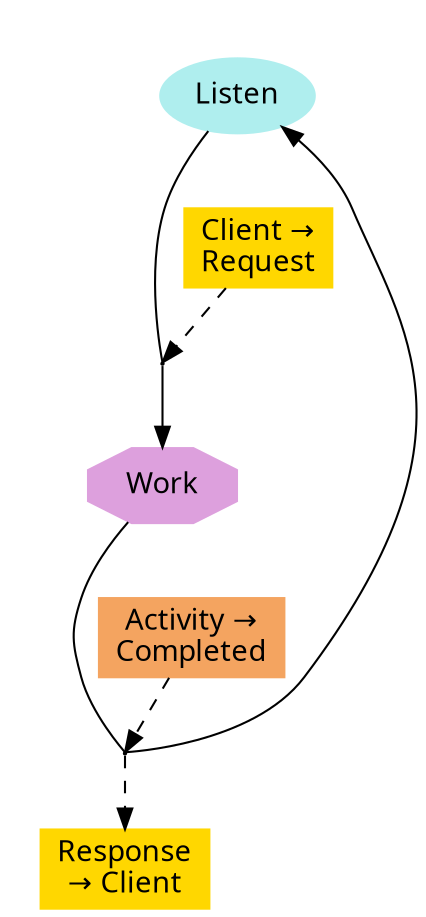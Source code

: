 digraph {
color=white;
concentrate=true;
graph [ fontname="sans-serif" ];
node [ fontname="sans-serif" ];
edge [ fontname="sans-serif" ];
subgraph cluster_0_false {
A_0_false [ label="Listen", shape=ellipse, style=filled, color=PaleTurquoise ];
subgraph cluster_0 {
T_0_18446744073709551615 [ shape=point, height=0.015, width=0.015 ];
D_0_18446744073709551615_1 [ label="Client &#8594;\nRequest", shape=box, style=filled, color=Gold ];
A_0_false -> D_0_18446744073709551615_1 [ style=invis ];
}
}
subgraph cluster_1_true {
A_1_true [ label="Work", shape=octagon, style=filled, color=Plum ];
subgraph cluster_1 {
T_1_18446744073709551615 [ shape=point, height=0.015, width=0.015 ];
D_1_18446744073709551615_2 [ label="Activity &#8594;\nCompleted", shape=box, style=filled, color=SandyBrown ];
A_1_true -> D_1_18446744073709551615_2 [ style=invis ];
}
}
A_0_false -> T_0_18446744073709551615 [ arrowhead=none, direction=forward ];
T_0_18446744073709551615 -> A_1_true [ constraint=true ];
D_0_18446744073709551615_1 -> T_0_18446744073709551615 [ style=dashed ];
A_1_true -> T_1_18446744073709551615 [ arrowhead=none, direction=forward ];
T_1_18446744073709551615 -> A_0_false [ constraint=false ];
D_1_18446744073709551615_2 -> T_1_18446744073709551615 [ style=dashed ];
S_1_18446744073709551615_3 [ label="Response\n&#8594; Client", shape=box, style=filled, color=Gold ];
T_1_18446744073709551615 -> S_1_18446744073709551615_3 [ style=dashed ];
}
